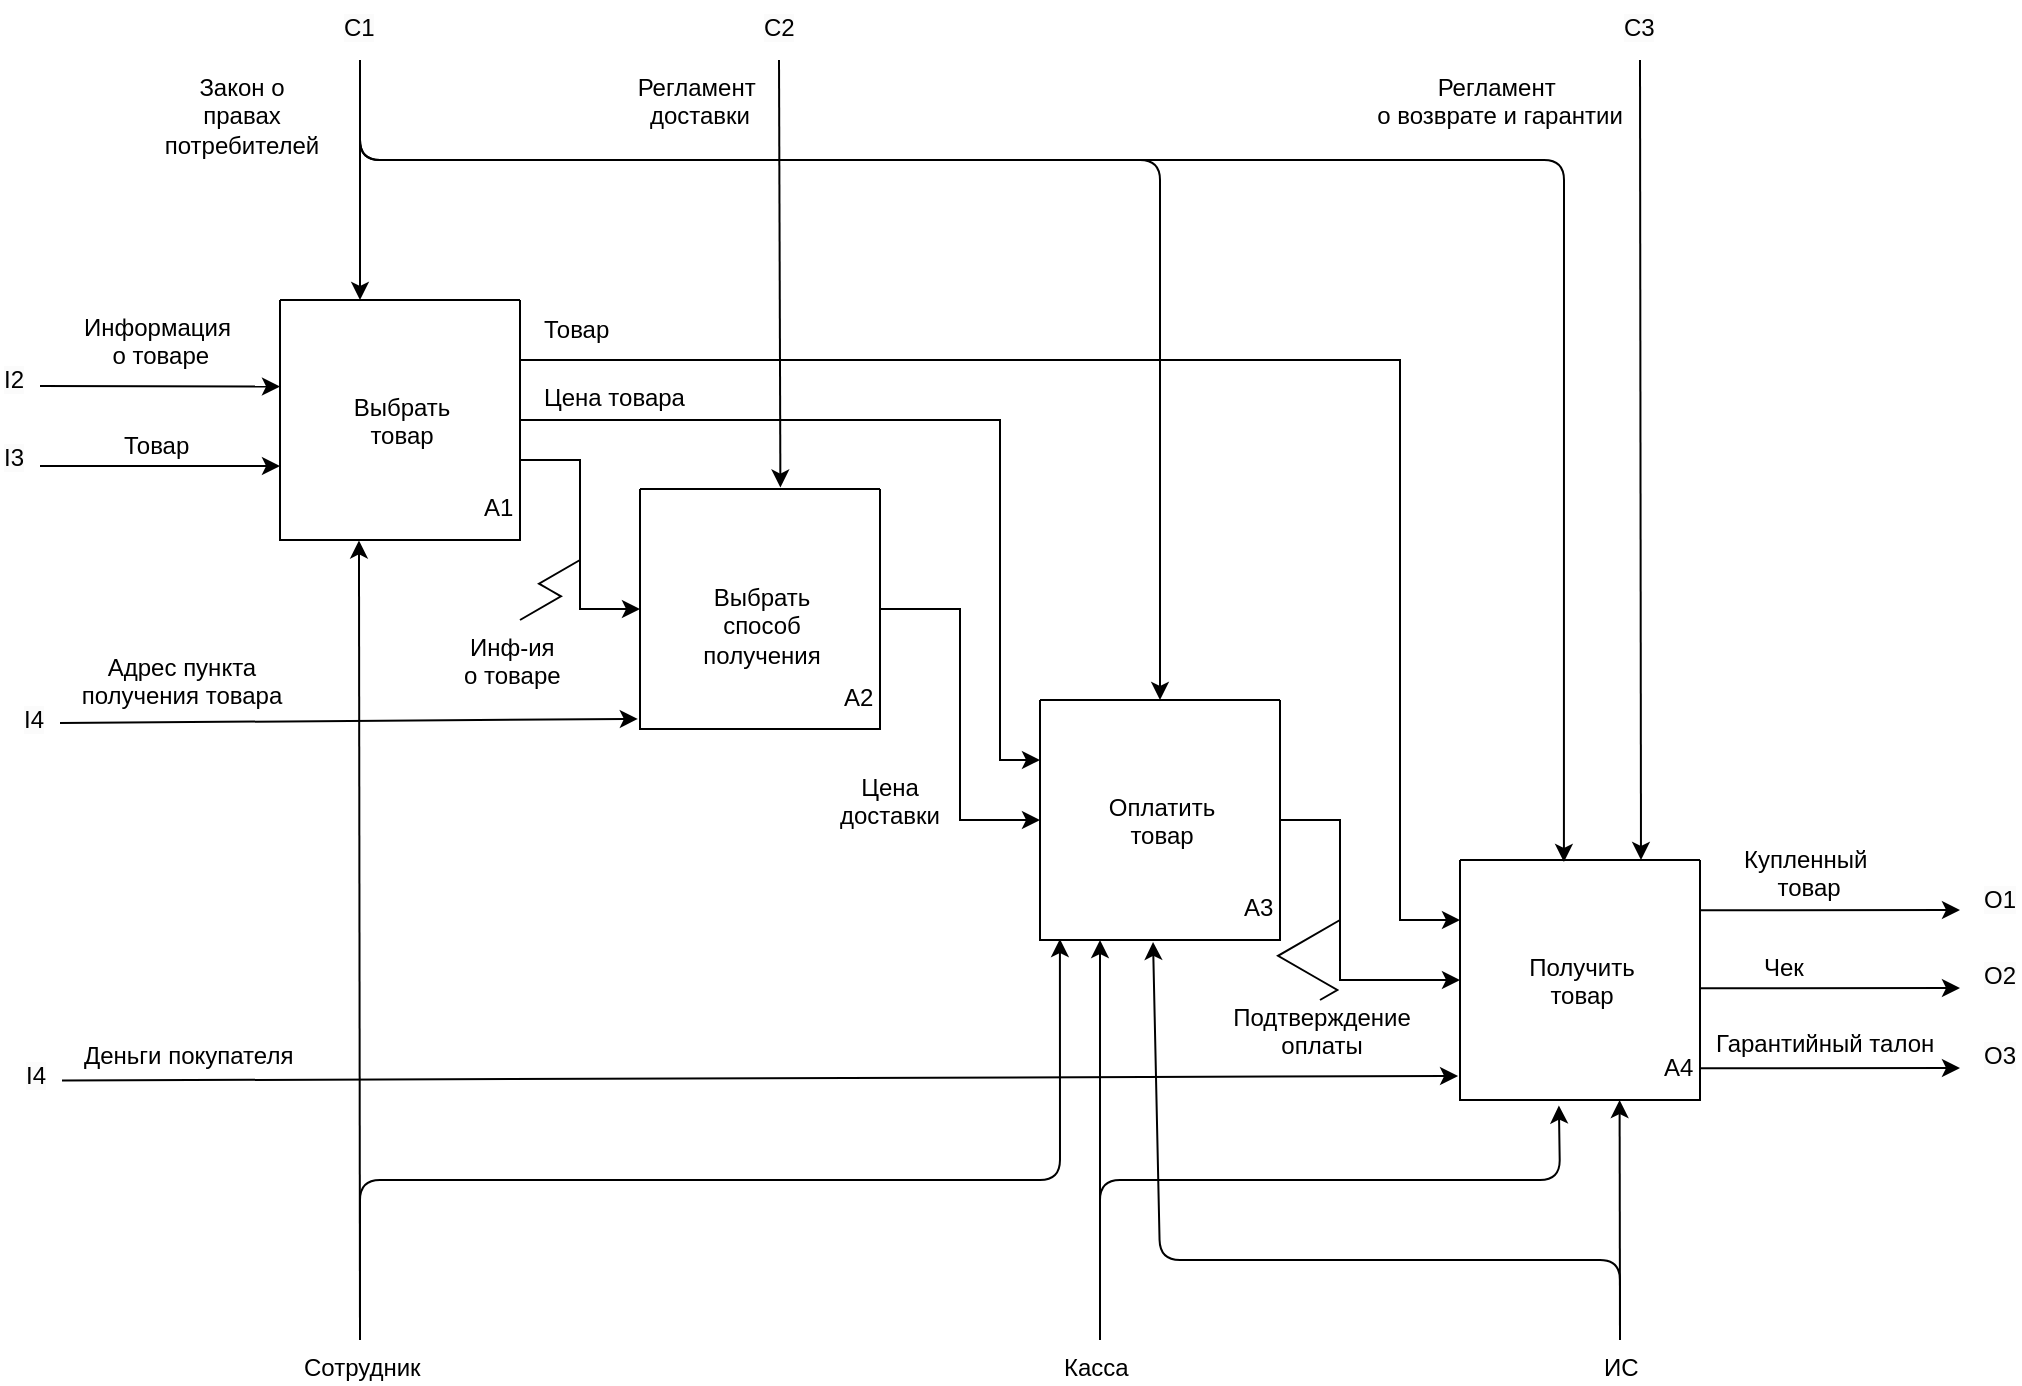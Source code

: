 <mxfile version="23.1.5" type="github">
  <diagram name="Страница — 1" id="sxPRt-Bu6NR-vyBbjWRW">
    <mxGraphModel dx="1663" dy="1251" grid="0" gridSize="10" guides="1" tooltips="1" connect="1" arrows="1" fold="1" page="0" pageScale="1" pageWidth="827" pageHeight="1169" math="0" shadow="0">
      <root>
        <mxCell id="0" />
        <mxCell id="1" parent="0" />
        <mxCell id="to2cmPUaetgxXthWl9te-18" style="edgeStyle=orthogonalEdgeStyle;rounded=0;orthogonalLoop=1;jettySize=auto;html=1;entryX=0;entryY=0.5;entryDx=0;entryDy=0;" edge="1" parent="1" source="to2cmPUaetgxXthWl9te-2" target="to2cmPUaetgxXthWl9te-4">
          <mxGeometry relative="1" as="geometry">
            <Array as="points">
              <mxPoint x="230" y="200" />
              <mxPoint x="230" y="275" />
            </Array>
          </mxGeometry>
        </mxCell>
        <mxCell id="to2cmPUaetgxXthWl9te-21" style="edgeStyle=orthogonalEdgeStyle;rounded=0;orthogonalLoop=1;jettySize=auto;html=1;exitX=1;exitY=0.25;exitDx=0;exitDy=0;entryX=0;entryY=0.25;entryDx=0;entryDy=0;" edge="1" parent="1" source="to2cmPUaetgxXthWl9te-2" target="to2cmPUaetgxXthWl9te-6">
          <mxGeometry relative="1" as="geometry">
            <Array as="points">
              <mxPoint x="200" y="180" />
              <mxPoint x="440" y="180" />
              <mxPoint x="440" y="350" />
            </Array>
          </mxGeometry>
        </mxCell>
        <mxCell id="to2cmPUaetgxXthWl9te-22" style="edgeStyle=orthogonalEdgeStyle;rounded=0;orthogonalLoop=1;jettySize=auto;html=1;exitX=1;exitY=0.25;exitDx=0;exitDy=0;entryX=0;entryY=0.25;entryDx=0;entryDy=0;" edge="1" parent="1" source="to2cmPUaetgxXthWl9te-2" target="to2cmPUaetgxXthWl9te-5">
          <mxGeometry relative="1" as="geometry">
            <Array as="points">
              <mxPoint x="640" y="150" />
              <mxPoint x="640" y="430" />
            </Array>
          </mxGeometry>
        </mxCell>
        <mxCell id="to2cmPUaetgxXthWl9te-2" value="" style="swimlane;startSize=0;" vertex="1" parent="1">
          <mxGeometry x="80" y="120" width="120" height="120" as="geometry" />
        </mxCell>
        <mxCell id="to2cmPUaetgxXthWl9te-7" value="&lt;div style=&quot;text-align: center;&quot;&gt;А1&lt;/div&gt;" style="text;whiteSpace=wrap;html=1;" vertex="1" parent="to2cmPUaetgxXthWl9te-2">
          <mxGeometry x="100" y="90" width="20" height="30" as="geometry" />
        </mxCell>
        <mxCell id="to2cmPUaetgxXthWl9te-17" value="&lt;div style=&quot;text-align: center;&quot;&gt;Выбрать товар&lt;/div&gt;" style="text;whiteSpace=wrap;html=1;" vertex="1" parent="to2cmPUaetgxXthWl9te-2">
          <mxGeometry x="20" y="40" width="80" height="40" as="geometry" />
        </mxCell>
        <mxCell id="to2cmPUaetgxXthWl9te-46" value="" style="endArrow=classic;html=1;rounded=0;" edge="1" parent="to2cmPUaetgxXthWl9te-2">
          <mxGeometry width="50" height="50" relative="1" as="geometry">
            <mxPoint x="40" y="-120" as="sourcePoint" />
            <mxPoint x="40" as="targetPoint" />
          </mxGeometry>
        </mxCell>
        <mxCell id="to2cmPUaetgxXthWl9te-19" style="edgeStyle=orthogonalEdgeStyle;rounded=0;orthogonalLoop=1;jettySize=auto;html=1;exitX=1;exitY=0.5;exitDx=0;exitDy=0;entryX=0;entryY=0.5;entryDx=0;entryDy=0;" edge="1" parent="1" source="to2cmPUaetgxXthWl9te-4" target="to2cmPUaetgxXthWl9te-6">
          <mxGeometry relative="1" as="geometry" />
        </mxCell>
        <mxCell id="to2cmPUaetgxXthWl9te-4" value="" style="swimlane;startSize=0;" vertex="1" parent="1">
          <mxGeometry x="260" y="214.5" width="120" height="120" as="geometry" />
        </mxCell>
        <mxCell id="to2cmPUaetgxXthWl9te-8" value="&lt;div style=&quot;text-align: center;&quot;&gt;А2&lt;/div&gt;" style="text;whiteSpace=wrap;html=1;" vertex="1" parent="to2cmPUaetgxXthWl9te-4">
          <mxGeometry x="100" y="90" width="20" height="30" as="geometry" />
        </mxCell>
        <mxCell id="to2cmPUaetgxXthWl9te-23" value="&lt;div style=&quot;text-align: center;&quot;&gt;Выбрать способ получения&lt;/div&gt;" style="text;whiteSpace=wrap;html=1;" vertex="1" parent="to2cmPUaetgxXthWl9te-4">
          <mxGeometry x="20" y="40" width="80" height="40" as="geometry" />
        </mxCell>
        <mxCell id="to2cmPUaetgxXthWl9te-5" value="" style="swimlane;startSize=0;" vertex="1" parent="1">
          <mxGeometry x="670" y="400" width="120" height="120" as="geometry" />
        </mxCell>
        <mxCell id="to2cmPUaetgxXthWl9te-10" value="&lt;div style=&quot;text-align: center;&quot;&gt;А4&lt;/div&gt;" style="text;whiteSpace=wrap;html=1;" vertex="1" parent="to2cmPUaetgxXthWl9te-5">
          <mxGeometry x="100" y="90" width="20" height="30" as="geometry" />
        </mxCell>
        <mxCell id="to2cmPUaetgxXthWl9te-25" value="&lt;div style=&quot;text-align: center;&quot;&gt;Получить товар&lt;/div&gt;" style="text;whiteSpace=wrap;html=1;" vertex="1" parent="to2cmPUaetgxXthWl9te-5">
          <mxGeometry x="20" y="40" width="80" height="40" as="geometry" />
        </mxCell>
        <mxCell id="to2cmPUaetgxXthWl9te-76" value="" style="endArrow=classic;html=1;rounded=0;entryX=0.665;entryY=1;entryDx=0;entryDy=0;entryPerimeter=0;" edge="1" parent="to2cmPUaetgxXthWl9te-5" target="to2cmPUaetgxXthWl9te-5">
          <mxGeometry width="50" height="50" relative="1" as="geometry">
            <mxPoint x="80" y="240" as="sourcePoint" />
            <mxPoint x="80" y="130" as="targetPoint" />
          </mxGeometry>
        </mxCell>
        <mxCell id="to2cmPUaetgxXthWl9te-81" value="" style="endArrow=classic;html=1;rounded=1;entryX=0.471;entryY=1.008;entryDx=0;entryDy=0;entryPerimeter=0;curved=0;" edge="1" parent="to2cmPUaetgxXthWl9te-5" target="to2cmPUaetgxXthWl9te-6">
          <mxGeometry width="50" height="50" relative="1" as="geometry">
            <mxPoint x="80" y="240" as="sourcePoint" />
            <mxPoint x="-140" y="120" as="targetPoint" />
            <Array as="points">
              <mxPoint x="80" y="200" />
              <mxPoint x="-150" y="200" />
            </Array>
          </mxGeometry>
        </mxCell>
        <mxCell id="to2cmPUaetgxXthWl9te-20" style="edgeStyle=orthogonalEdgeStyle;rounded=0;orthogonalLoop=1;jettySize=auto;html=1;exitX=1;exitY=0.5;exitDx=0;exitDy=0;entryX=0;entryY=0.5;entryDx=0;entryDy=0;" edge="1" parent="1" source="to2cmPUaetgxXthWl9te-6" target="to2cmPUaetgxXthWl9te-5">
          <mxGeometry relative="1" as="geometry">
            <Array as="points">
              <mxPoint x="610" y="380" />
              <mxPoint x="610" y="460" />
            </Array>
          </mxGeometry>
        </mxCell>
        <mxCell id="to2cmPUaetgxXthWl9te-6" value="" style="swimlane;startSize=0;" vertex="1" parent="1">
          <mxGeometry x="460" y="320" width="120" height="120" as="geometry" />
        </mxCell>
        <mxCell id="to2cmPUaetgxXthWl9te-9" value="&lt;div style=&quot;text-align: center;&quot;&gt;А3&lt;/div&gt;" style="text;whiteSpace=wrap;html=1;" vertex="1" parent="to2cmPUaetgxXthWl9te-6">
          <mxGeometry x="100" y="90" width="20" height="30" as="geometry" />
        </mxCell>
        <mxCell id="to2cmPUaetgxXthWl9te-24" value="&lt;div style=&quot;text-align: center;&quot;&gt;Оплатить товар&lt;/div&gt;" style="text;whiteSpace=wrap;html=1;" vertex="1" parent="to2cmPUaetgxXthWl9te-6">
          <mxGeometry x="20" y="40" width="80" height="40" as="geometry" />
        </mxCell>
        <mxCell id="to2cmPUaetgxXthWl9te-11" value="" style="endArrow=classic;html=1;rounded=0;" edge="1" parent="1">
          <mxGeometry width="50" height="50" relative="1" as="geometry">
            <mxPoint x="-40" y="163" as="sourcePoint" />
            <mxPoint x="80.0" y="163.273" as="targetPoint" />
          </mxGeometry>
        </mxCell>
        <mxCell id="to2cmPUaetgxXthWl9te-12" value="" style="endArrow=classic;html=1;rounded=0;" edge="1" parent="1">
          <mxGeometry width="50" height="50" relative="1" as="geometry">
            <mxPoint x="-40" y="203" as="sourcePoint" />
            <mxPoint x="80" y="203" as="targetPoint" />
          </mxGeometry>
        </mxCell>
        <mxCell id="to2cmPUaetgxXthWl9te-13" value="&lt;div style=&quot;text-align: center;&quot;&gt;Информация&amp;nbsp;&lt;/div&gt;&lt;div style=&quot;text-align: center;&quot;&gt;о товаре&lt;/div&gt;" style="text;whiteSpace=wrap;html=1;" vertex="1" parent="1">
          <mxGeometry x="-20" y="120" width="80" height="40" as="geometry" />
        </mxCell>
        <mxCell id="to2cmPUaetgxXthWl9te-14" value="&lt;div style=&quot;text-align: center;&quot;&gt;Товар&lt;/div&gt;" style="text;whiteSpace=wrap;html=1;" vertex="1" parent="1">
          <mxGeometry y="179" width="50" height="20" as="geometry" />
        </mxCell>
        <mxCell id="to2cmPUaetgxXthWl9te-15" value="&lt;span style=&quot;caret-color: rgb(0, 0, 0); color: rgb(0, 0, 0); font-family: Helvetica; font-style: normal; font-variant-caps: normal; font-weight: 400; letter-spacing: normal; text-align: center; text-indent: 0px; text-transform: none; word-spacing: 0px; -webkit-text-stroke-width: 0px; background-color: rgb(251, 251, 251); text-decoration: none; float: none; display: inline !important;&quot;&gt;&lt;font style=&quot;font-size: 12px;&quot;&gt;I2&lt;/font&gt;&lt;/span&gt;" style="text;whiteSpace=wrap;html=1;" vertex="1" parent="1">
          <mxGeometry x="-60" y="145.5" width="20" height="30" as="geometry" />
        </mxCell>
        <mxCell id="to2cmPUaetgxXthWl9te-16" value="&lt;span style=&quot;caret-color: rgb(0, 0, 0); color: rgb(0, 0, 0); font-family: Helvetica; font-style: normal; font-variant-caps: normal; font-weight: 400; letter-spacing: normal; text-align: center; text-indent: 0px; text-transform: none; word-spacing: 0px; -webkit-text-stroke-width: 0px; background-color: rgb(251, 251, 251); text-decoration: none; float: none; display: inline !important;&quot;&gt;&lt;font style=&quot;font-size: 12px;&quot;&gt;I3&lt;/font&gt;&lt;/span&gt;" style="text;whiteSpace=wrap;html=1;" vertex="1" parent="1">
          <mxGeometry x="-60" y="184.5" width="20" height="30" as="geometry" />
        </mxCell>
        <mxCell id="to2cmPUaetgxXthWl9te-26" value="" style="endArrow=classic;html=1;rounded=0;" edge="1" parent="1">
          <mxGeometry width="50" height="50" relative="1" as="geometry">
            <mxPoint x="790" y="425.17" as="sourcePoint" />
            <mxPoint x="920" y="425" as="targetPoint" />
          </mxGeometry>
        </mxCell>
        <mxCell id="to2cmPUaetgxXthWl9te-27" value="" style="endArrow=classic;html=1;rounded=0;" edge="1" parent="1">
          <mxGeometry width="50" height="50" relative="1" as="geometry">
            <mxPoint x="790" y="464.17" as="sourcePoint" />
            <mxPoint x="920" y="464" as="targetPoint" />
          </mxGeometry>
        </mxCell>
        <mxCell id="to2cmPUaetgxXthWl9te-28" value="" style="endArrow=classic;html=1;rounded=0;" edge="1" parent="1">
          <mxGeometry width="50" height="50" relative="1" as="geometry">
            <mxPoint x="790" y="504.17" as="sourcePoint" />
            <mxPoint x="920" y="504" as="targetPoint" />
          </mxGeometry>
        </mxCell>
        <mxCell id="to2cmPUaetgxXthWl9te-29" value="&lt;div style=&quot;text-align: center;&quot;&gt;Купленный&amp;nbsp;&lt;/div&gt;&lt;div style=&quot;text-align: center;&quot;&gt;товар&lt;/div&gt;" style="text;whiteSpace=wrap;html=1;" vertex="1" parent="1">
          <mxGeometry x="810" y="386" width="120" height="20" as="geometry" />
        </mxCell>
        <mxCell id="to2cmPUaetgxXthWl9te-30" value="&lt;div style=&quot;text-align: center;&quot;&gt;Чек&lt;/div&gt;" style="text;whiteSpace=wrap;html=1;" vertex="1" parent="1">
          <mxGeometry x="820" y="440" width="50" height="20" as="geometry" />
        </mxCell>
        <mxCell id="to2cmPUaetgxXthWl9te-31" value="&lt;div style=&quot;text-align: center;&quot;&gt;Гарантийный талон&lt;/div&gt;" style="text;whiteSpace=wrap;html=1;" vertex="1" parent="1">
          <mxGeometry x="796" y="478" width="120" height="20" as="geometry" />
        </mxCell>
        <mxCell id="to2cmPUaetgxXthWl9te-32" value="&lt;span style=&quot;caret-color: rgb(0, 0, 0); color: rgb(0, 0, 0); font-family: Helvetica; font-style: normal; font-variant-caps: normal; font-weight: 400; letter-spacing: normal; text-align: center; text-indent: 0px; text-transform: none; word-spacing: 0px; -webkit-text-stroke-width: 0px; background-color: rgb(251, 251, 251); text-decoration: none; float: none; display: inline !important;&quot;&gt;&lt;font style=&quot;font-size: 12px;&quot;&gt;О1&lt;/font&gt;&lt;/span&gt;" style="text;whiteSpace=wrap;html=1;" vertex="1" parent="1">
          <mxGeometry x="930" y="406" width="20" height="30" as="geometry" />
        </mxCell>
        <mxCell id="to2cmPUaetgxXthWl9te-33" value="&lt;span style=&quot;caret-color: rgb(0, 0, 0); color: rgb(0, 0, 0); font-family: Helvetica; font-style: normal; font-variant-caps: normal; font-weight: 400; letter-spacing: normal; text-align: center; text-indent: 0px; text-transform: none; word-spacing: 0px; -webkit-text-stroke-width: 0px; background-color: rgb(251, 251, 251); text-decoration: none; float: none; display: inline !important;&quot;&gt;&lt;font style=&quot;font-size: 12px;&quot;&gt;O2&lt;/font&gt;&lt;/span&gt;" style="text;whiteSpace=wrap;html=1;" vertex="1" parent="1">
          <mxGeometry x="930" y="444" width="20" height="30" as="geometry" />
        </mxCell>
        <mxCell id="to2cmPUaetgxXthWl9te-34" value="&lt;span style=&quot;caret-color: rgb(0, 0, 0); color: rgb(0, 0, 0); font-family: Helvetica; font-style: normal; font-variant-caps: normal; font-weight: 400; letter-spacing: normal; text-align: center; text-indent: 0px; text-transform: none; word-spacing: 0px; -webkit-text-stroke-width: 0px; background-color: rgb(251, 251, 251); text-decoration: none; float: none; display: inline !important;&quot;&gt;&lt;font style=&quot;font-size: 12px;&quot;&gt;O3&lt;/font&gt;&lt;/span&gt;" style="text;whiteSpace=wrap;html=1;" vertex="1" parent="1">
          <mxGeometry x="930" y="484" width="20" height="30" as="geometry" />
        </mxCell>
        <mxCell id="to2cmPUaetgxXthWl9te-37" value="&lt;div style=&quot;text-align: center;&quot;&gt;Товар&lt;/div&gt;" style="text;whiteSpace=wrap;html=1;" vertex="1" parent="1">
          <mxGeometry x="210" y="121" width="40" height="24.5" as="geometry" />
        </mxCell>
        <mxCell id="to2cmPUaetgxXthWl9te-38" value="&lt;div style=&quot;text-align: center;&quot;&gt;Цена товара&lt;/div&gt;" style="text;whiteSpace=wrap;html=1;" vertex="1" parent="1">
          <mxGeometry x="210" y="154.5" width="100" height="24.5" as="geometry" />
        </mxCell>
        <mxCell id="to2cmPUaetgxXthWl9te-39" value="&lt;div style=&quot;text-align: center;&quot;&gt;Инф-ия&lt;/div&gt;&lt;div style=&quot;text-align: center;&quot;&gt;о товаре&lt;/div&gt;" style="text;whiteSpace=wrap;html=1;" vertex="1" parent="1">
          <mxGeometry x="170" y="280" width="60" height="24.5" as="geometry" />
        </mxCell>
        <mxCell id="to2cmPUaetgxXthWl9te-40" value="" style="edgeStyle=isometricEdgeStyle;endArrow=none;html=1;rounded=0;exitX=0.5;exitY=0;exitDx=0;exitDy=0;" edge="1" parent="1" source="to2cmPUaetgxXthWl9te-39">
          <mxGeometry width="50" height="100" relative="1" as="geometry">
            <mxPoint x="213.46" y="280" as="sourcePoint" />
            <mxPoint x="230" y="250" as="targetPoint" />
          </mxGeometry>
        </mxCell>
        <mxCell id="to2cmPUaetgxXthWl9te-41" value="&lt;div style=&quot;text-align: center;&quot;&gt;Цена доставки&lt;/div&gt;" style="text;whiteSpace=wrap;html=1;" vertex="1" parent="1">
          <mxGeometry x="354" y="350" width="60" height="24.5" as="geometry" />
        </mxCell>
        <mxCell id="to2cmPUaetgxXthWl9te-43" value="&lt;div style=&quot;text-align: center;&quot;&gt;Подтверждение оплаты&lt;/div&gt;" style="text;whiteSpace=wrap;html=1;" vertex="1" parent="1">
          <mxGeometry x="550" y="464.75" width="100" height="33.25" as="geometry" />
        </mxCell>
        <mxCell id="to2cmPUaetgxXthWl9te-44" value="" style="edgeStyle=isometricEdgeStyle;endArrow=none;html=1;rounded=0;" edge="1" parent="1">
          <mxGeometry width="50" height="100" relative="1" as="geometry">
            <mxPoint x="600" y="470" as="sourcePoint" />
            <mxPoint x="610" y="430" as="targetPoint" />
            <Array as="points">
              <mxPoint x="600" y="460" />
            </Array>
          </mxGeometry>
        </mxCell>
        <mxCell id="to2cmPUaetgxXthWl9te-45" value="&lt;div style=&quot;text-align: center;&quot;&gt;Закон о правах потребителей&lt;/div&gt;" style="text;whiteSpace=wrap;html=1;" vertex="1" parent="1">
          <mxGeometry x="20" width="80" height="50" as="geometry" />
        </mxCell>
        <mxCell id="to2cmPUaetgxXthWl9te-47" value="&lt;span style=&quot;caret-color: rgb(0, 0, 0); color: rgb(0, 0, 0); font-family: Helvetica; font-style: normal; font-variant-caps: normal; font-weight: 400; letter-spacing: normal; text-align: center; text-indent: 0px; text-transform: none; word-spacing: 0px; -webkit-text-stroke-width: 0px; background-color: rgb(251, 251, 251); text-decoration: none; float: none; display: inline !important;&quot;&gt;&lt;font style=&quot;font-size: 12px;&quot;&gt;С1&lt;/font&gt;&lt;/span&gt;" style="text;whiteSpace=wrap;html=1;" vertex="1" parent="1">
          <mxGeometry x="110" y="-30" width="20" height="30" as="geometry" />
        </mxCell>
        <mxCell id="to2cmPUaetgxXthWl9te-48" value="&lt;span style=&quot;caret-color: rgb(0, 0, 0); color: rgb(0, 0, 0); font-family: Helvetica; font-style: normal; font-variant-caps: normal; font-weight: 400; letter-spacing: normal; text-align: center; text-indent: 0px; text-transform: none; word-spacing: 0px; -webkit-text-stroke-width: 0px; background-color: rgb(251, 251, 251); text-decoration: none; float: none; display: inline !important;&quot;&gt;&lt;font style=&quot;font-size: 12px;&quot;&gt;С2&lt;/font&gt;&lt;/span&gt;" style="text;whiteSpace=wrap;html=1;" vertex="1" parent="1">
          <mxGeometry x="320" y="-30" width="20" height="30" as="geometry" />
        </mxCell>
        <mxCell id="to2cmPUaetgxXthWl9te-50" value="" style="endArrow=classic;html=1;rounded=1;entryX=0.5;entryY=0;entryDx=0;entryDy=0;curved=0;" edge="1" parent="1" target="to2cmPUaetgxXthWl9te-6">
          <mxGeometry width="50" height="50" relative="1" as="geometry">
            <mxPoint x="120" as="sourcePoint" />
            <mxPoint x="170" y="-50" as="targetPoint" />
            <Array as="points">
              <mxPoint x="120" y="50" />
              <mxPoint x="520" y="50" />
            </Array>
          </mxGeometry>
        </mxCell>
        <mxCell id="to2cmPUaetgxXthWl9te-53" value="" style="endArrow=classic;html=1;rounded=1;entryX=0.433;entryY=0.008;entryDx=0;entryDy=0;curved=0;entryPerimeter=0;" edge="1" parent="1" target="to2cmPUaetgxXthWl9te-5">
          <mxGeometry width="50" height="50" relative="1" as="geometry">
            <mxPoint x="120" y="0.5" as="sourcePoint" />
            <mxPoint x="520" y="320.5" as="targetPoint" />
            <Array as="points">
              <mxPoint x="120" y="50" />
              <mxPoint x="420" y="50" />
              <mxPoint x="722" y="50" />
            </Array>
          </mxGeometry>
        </mxCell>
        <mxCell id="to2cmPUaetgxXthWl9te-55" value="" style="endArrow=classic;html=1;rounded=0;entryX=0.585;entryY=-0.006;entryDx=0;entryDy=0;entryPerimeter=0;" edge="1" parent="1" target="to2cmPUaetgxXthWl9te-4">
          <mxGeometry width="50" height="50" relative="1" as="geometry">
            <mxPoint x="329.5" as="sourcePoint" />
            <mxPoint x="329.5" y="120" as="targetPoint" />
          </mxGeometry>
        </mxCell>
        <mxCell id="to2cmPUaetgxXthWl9te-56" value="&lt;div style=&quot;&quot;&gt;Регламент&amp;nbsp;&lt;/div&gt;&lt;div style=&quot;&quot;&gt;доставки&lt;/div&gt;" style="text;whiteSpace=wrap;html=1;align=center;" vertex="1" parent="1">
          <mxGeometry x="250" width="80" height="50" as="geometry" />
        </mxCell>
        <mxCell id="to2cmPUaetgxXthWl9te-57" value="" style="endArrow=classic;html=1;rounded=0;entryX=0.585;entryY=-0.006;entryDx=0;entryDy=0;entryPerimeter=0;" edge="1" parent="1">
          <mxGeometry width="50" height="50" relative="1" as="geometry">
            <mxPoint x="760" as="sourcePoint" />
            <mxPoint x="760.5" y="400" as="targetPoint" />
          </mxGeometry>
        </mxCell>
        <mxCell id="to2cmPUaetgxXthWl9te-59" value="&lt;span style=&quot;caret-color: rgb(0, 0, 0); color: rgb(0, 0, 0); font-family: Helvetica; font-style: normal; font-variant-caps: normal; font-weight: 400; letter-spacing: normal; text-align: center; text-indent: 0px; text-transform: none; word-spacing: 0px; -webkit-text-stroke-width: 0px; background-color: rgb(251, 251, 251); text-decoration: none; float: none; display: inline !important;&quot;&gt;&lt;font style=&quot;font-size: 12px;&quot;&gt;С3&lt;/font&gt;&lt;/span&gt;" style="text;whiteSpace=wrap;html=1;" vertex="1" parent="1">
          <mxGeometry x="750" y="-30" width="20" height="30" as="geometry" />
        </mxCell>
        <mxCell id="to2cmPUaetgxXthWl9te-61" value="&lt;div style=&quot;&quot;&gt;Регламент&amp;nbsp;&lt;br style=&quot;border-color: var(--border-color);&quot;&gt;о возврате и гарантии&lt;br&gt;&lt;/div&gt;" style="text;whiteSpace=wrap;html=1;align=center;" vertex="1" parent="1">
          <mxGeometry x="620" width="140" height="50" as="geometry" />
        </mxCell>
        <mxCell id="to2cmPUaetgxXthWl9te-62" value="" style="endArrow=classic;html=1;rounded=0;entryX=-0.009;entryY=0.958;entryDx=0;entryDy=0;entryPerimeter=0;" edge="1" parent="1" target="to2cmPUaetgxXthWl9te-4">
          <mxGeometry width="50" height="50" relative="1" as="geometry">
            <mxPoint x="-30" y="331.5" as="sourcePoint" />
            <mxPoint x="256.76" y="330" as="targetPoint" />
          </mxGeometry>
        </mxCell>
        <mxCell id="to2cmPUaetgxXthWl9te-63" value="&lt;div style=&quot;text-align: center;&quot;&gt;Адрес пункта получения товара&lt;br&gt;&lt;/div&gt;" style="text;whiteSpace=wrap;html=1;" vertex="1" parent="1">
          <mxGeometry x="-30" y="290" width="120" height="40" as="geometry" />
        </mxCell>
        <mxCell id="to2cmPUaetgxXthWl9te-64" value="&lt;span style=&quot;caret-color: rgb(0, 0, 0); color: rgb(0, 0, 0); font-family: Helvetica; font-style: normal; font-variant-caps: normal; font-weight: 400; letter-spacing: normal; text-align: center; text-indent: 0px; text-transform: none; word-spacing: 0px; -webkit-text-stroke-width: 0px; background-color: rgb(251, 251, 251); text-decoration: none; float: none; display: inline !important;&quot;&gt;&lt;font style=&quot;font-size: 12px;&quot;&gt;I4&lt;/font&gt;&lt;/span&gt;" style="text;whiteSpace=wrap;html=1;" vertex="1" parent="1">
          <mxGeometry x="-50" y="315.5" width="20" height="30" as="geometry" />
        </mxCell>
        <mxCell id="to2cmPUaetgxXthWl9te-65" value="" style="endArrow=classic;html=1;rounded=0;entryX=-0.008;entryY=0.9;entryDx=0;entryDy=0;entryPerimeter=0;" edge="1" parent="1" target="to2cmPUaetgxXthWl9te-5">
          <mxGeometry width="50" height="50" relative="1" as="geometry">
            <mxPoint x="-29" y="510.25" as="sourcePoint" />
            <mxPoint x="260" y="507.75" as="targetPoint" />
          </mxGeometry>
        </mxCell>
        <mxCell id="to2cmPUaetgxXthWl9te-66" value="&lt;div style=&quot;text-align: center;&quot;&gt;Деньги покупателя&lt;br&gt;&lt;/div&gt;" style="text;whiteSpace=wrap;html=1;" vertex="1" parent="1">
          <mxGeometry x="-20" y="484" width="120" height="22" as="geometry" />
        </mxCell>
        <mxCell id="to2cmPUaetgxXthWl9te-67" value="&lt;span style=&quot;caret-color: rgb(0, 0, 0); color: rgb(0, 0, 0); font-family: Helvetica; font-style: normal; font-variant-caps: normal; font-weight: 400; letter-spacing: normal; text-align: center; text-indent: 0px; text-transform: none; word-spacing: 0px; -webkit-text-stroke-width: 0px; background-color: rgb(251, 251, 251); text-decoration: none; float: none; display: inline !important;&quot;&gt;&lt;font style=&quot;font-size: 12px;&quot;&gt;I4&lt;/font&gt;&lt;/span&gt;" style="text;whiteSpace=wrap;html=1;" vertex="1" parent="1">
          <mxGeometry x="-49" y="494.25" width="20" height="30" as="geometry" />
        </mxCell>
        <mxCell id="to2cmPUaetgxXthWl9te-68" value="" style="endArrow=classic;html=1;rounded=0;entryX=0.329;entryY=1.002;entryDx=0;entryDy=0;entryPerimeter=0;" edge="1" parent="1" target="to2cmPUaetgxXthWl9te-2">
          <mxGeometry width="50" height="50" relative="1" as="geometry">
            <mxPoint x="120" y="640" as="sourcePoint" />
            <mxPoint x="170" y="590" as="targetPoint" />
          </mxGeometry>
        </mxCell>
        <mxCell id="to2cmPUaetgxXthWl9te-69" value="" style="endArrow=classic;html=1;rounded=1;entryX=0.083;entryY=0.996;entryDx=0;entryDy=0;entryPerimeter=0;curved=0;" edge="1" parent="1" target="to2cmPUaetgxXthWl9te-6">
          <mxGeometry width="50" height="50" relative="1" as="geometry">
            <mxPoint x="120" y="640" as="sourcePoint" />
            <mxPoint x="170" y="590" as="targetPoint" />
            <Array as="points">
              <mxPoint x="120" y="560" />
              <mxPoint x="470" y="560" />
            </Array>
          </mxGeometry>
        </mxCell>
        <mxCell id="to2cmPUaetgxXthWl9te-70" value="" style="endArrow=classic;html=1;rounded=0;entryX=0.329;entryY=1.002;entryDx=0;entryDy=0;entryPerimeter=0;" edge="1" parent="1">
          <mxGeometry width="50" height="50" relative="1" as="geometry">
            <mxPoint x="490" y="640" as="sourcePoint" />
            <mxPoint x="490" y="440" as="targetPoint" />
          </mxGeometry>
        </mxCell>
        <mxCell id="to2cmPUaetgxXthWl9te-71" value="" style="endArrow=classic;html=1;rounded=1;entryX=0.412;entryY=1.023;entryDx=0;entryDy=0;entryPerimeter=0;curved=0;" edge="1" parent="1" target="to2cmPUaetgxXthWl9te-5">
          <mxGeometry width="50" height="50" relative="1" as="geometry">
            <mxPoint x="490" y="640" as="sourcePoint" />
            <mxPoint x="490" y="440" as="targetPoint" />
            <Array as="points">
              <mxPoint x="490" y="560" />
              <mxPoint x="720" y="560" />
            </Array>
          </mxGeometry>
        </mxCell>
        <mxCell id="to2cmPUaetgxXthWl9te-72" value="&lt;div style=&quot;text-align: center;&quot;&gt;Сотрудник&lt;br&gt;&lt;/div&gt;" style="text;whiteSpace=wrap;html=1;" vertex="1" parent="1">
          <mxGeometry x="90" y="640" width="80" height="22" as="geometry" />
        </mxCell>
        <mxCell id="to2cmPUaetgxXthWl9te-73" value="&lt;div style=&quot;text-align: center;&quot;&gt;Касса&lt;br&gt;&lt;/div&gt;" style="text;whiteSpace=wrap;html=1;" vertex="1" parent="1">
          <mxGeometry x="470" y="640" width="50" height="22" as="geometry" />
        </mxCell>
        <mxCell id="to2cmPUaetgxXthWl9te-74" value="&lt;div style=&quot;text-align: center;&quot;&gt;ИС&lt;/div&gt;" style="text;whiteSpace=wrap;html=1;" vertex="1" parent="1">
          <mxGeometry x="740" y="640" width="50" height="22" as="geometry" />
        </mxCell>
      </root>
    </mxGraphModel>
  </diagram>
</mxfile>
